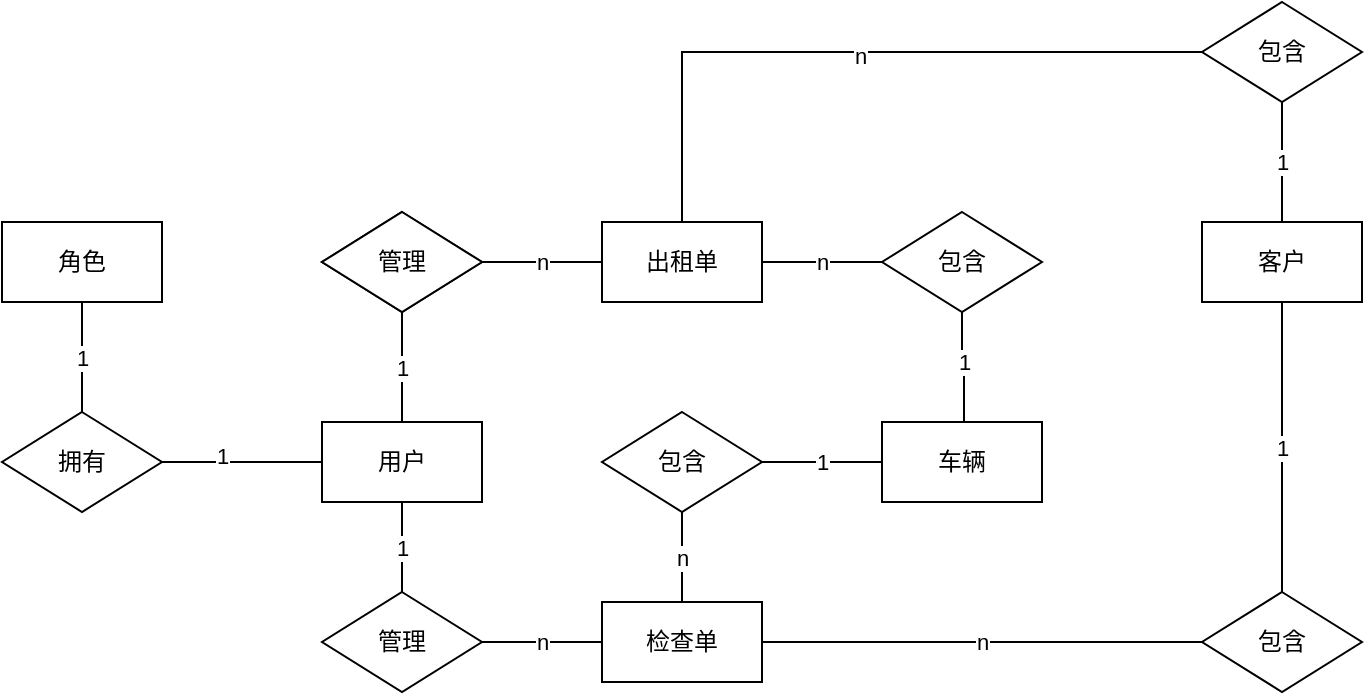 <mxfile version="21.3.5" type="github">
  <diagram name="第 1 页" id="DxxssIrjZDLDJxEp40rF">
    <mxGraphModel dx="1050" dy="587" grid="1" gridSize="10" guides="1" tooltips="1" connect="1" arrows="1" fold="1" page="1" pageScale="1" pageWidth="827" pageHeight="1169" math="0" shadow="0">
      <root>
        <mxCell id="0" />
        <mxCell id="1" parent="0" />
        <mxCell id="-xoUM2hZq546cu1logRm-8" value="n" style="edgeStyle=orthogonalEdgeStyle;rounded=0;orthogonalLoop=1;jettySize=auto;html=1;exitX=1;exitY=0.5;exitDx=0;exitDy=0;entryX=0;entryY=0.5;entryDx=0;entryDy=0;endArrow=none;endFill=0;" edge="1" parent="1" source="-xoUM2hZq546cu1logRm-1" target="-xoUM2hZq546cu1logRm-7">
          <mxGeometry relative="1" as="geometry">
            <Array as="points">
              <mxPoint x="490" y="240" />
              <mxPoint x="490" y="240" />
            </Array>
          </mxGeometry>
        </mxCell>
        <mxCell id="-xoUM2hZq546cu1logRm-27" style="edgeStyle=orthogonalEdgeStyle;rounded=0;orthogonalLoop=1;jettySize=auto;html=1;exitX=0.5;exitY=0;exitDx=0;exitDy=0;entryX=0;entryY=0.5;entryDx=0;entryDy=0;endArrow=none;endFill=0;" edge="1" parent="1" source="-xoUM2hZq546cu1logRm-1" target="-xoUM2hZq546cu1logRm-26">
          <mxGeometry relative="1" as="geometry" />
        </mxCell>
        <mxCell id="-xoUM2hZq546cu1logRm-28" value="n" style="edgeLabel;html=1;align=center;verticalAlign=middle;resizable=0;points=[];" vertex="1" connectable="0" parent="-xoUM2hZq546cu1logRm-27">
          <mxGeometry x="0.007" y="-2" relative="1" as="geometry">
            <mxPoint as="offset" />
          </mxGeometry>
        </mxCell>
        <mxCell id="-xoUM2hZq546cu1logRm-1" value="出租单" style="rounded=0;whiteSpace=wrap;html=1;" vertex="1" parent="1">
          <mxGeometry x="380" y="220" width="80" height="40" as="geometry" />
        </mxCell>
        <mxCell id="-xoUM2hZq546cu1logRm-6" value="n" style="edgeStyle=orthogonalEdgeStyle;rounded=0;orthogonalLoop=1;jettySize=auto;html=1;exitX=1;exitY=0.5;exitDx=0;exitDy=0;endArrow=none;endFill=0;" edge="1" parent="1" source="-xoUM2hZq546cu1logRm-2" target="-xoUM2hZq546cu1logRm-1">
          <mxGeometry relative="1" as="geometry">
            <Array as="points">
              <mxPoint x="370" y="240" />
              <mxPoint x="370" y="240" />
            </Array>
          </mxGeometry>
        </mxCell>
        <mxCell id="-xoUM2hZq546cu1logRm-2" value="管理" style="rhombus;whiteSpace=wrap;html=1;" vertex="1" parent="1">
          <mxGeometry x="240" y="215" width="80" height="50" as="geometry" />
        </mxCell>
        <mxCell id="-xoUM2hZq546cu1logRm-5" value="1" style="edgeStyle=orthogonalEdgeStyle;rounded=0;orthogonalLoop=1;jettySize=auto;html=1;exitX=0.5;exitY=0;exitDx=0;exitDy=0;entryX=0.5;entryY=1;entryDx=0;entryDy=0;endArrow=none;endFill=0;" edge="1" parent="1" source="-xoUM2hZq546cu1logRm-4" target="-xoUM2hZq546cu1logRm-2">
          <mxGeometry relative="1" as="geometry">
            <Array as="points">
              <mxPoint x="280" y="300" />
              <mxPoint x="280" y="300" />
            </Array>
          </mxGeometry>
        </mxCell>
        <mxCell id="-xoUM2hZq546cu1logRm-17" value="1" style="edgeStyle=orthogonalEdgeStyle;rounded=0;orthogonalLoop=1;jettySize=auto;html=1;exitX=0.5;exitY=1;exitDx=0;exitDy=0;entryX=0.5;entryY=0;entryDx=0;entryDy=0;endArrow=none;endFill=0;" edge="1" parent="1" source="-xoUM2hZq546cu1logRm-4" target="-xoUM2hZq546cu1logRm-16">
          <mxGeometry relative="1" as="geometry">
            <Array as="points">
              <mxPoint x="280" y="390" />
              <mxPoint x="280" y="390" />
            </Array>
          </mxGeometry>
        </mxCell>
        <mxCell id="-xoUM2hZq546cu1logRm-33" style="edgeStyle=orthogonalEdgeStyle;rounded=0;orthogonalLoop=1;jettySize=auto;html=1;exitX=0;exitY=0.5;exitDx=0;exitDy=0;entryX=1;entryY=0.5;entryDx=0;entryDy=0;endArrow=none;endFill=0;" edge="1" parent="1" source="-xoUM2hZq546cu1logRm-4" target="-xoUM2hZq546cu1logRm-32">
          <mxGeometry relative="1" as="geometry" />
        </mxCell>
        <mxCell id="-xoUM2hZq546cu1logRm-34" value="1" style="edgeLabel;html=1;align=center;verticalAlign=middle;resizable=0;points=[];" vertex="1" connectable="0" parent="-xoUM2hZq546cu1logRm-33">
          <mxGeometry x="0.255" y="-3" relative="1" as="geometry">
            <mxPoint as="offset" />
          </mxGeometry>
        </mxCell>
        <mxCell id="-xoUM2hZq546cu1logRm-4" value="用户" style="rounded=0;whiteSpace=wrap;html=1;" vertex="1" parent="1">
          <mxGeometry x="240" y="320" width="80" height="40" as="geometry" />
        </mxCell>
        <mxCell id="-xoUM2hZq546cu1logRm-9" value="1" style="edgeStyle=orthogonalEdgeStyle;rounded=0;orthogonalLoop=1;jettySize=auto;html=1;exitX=0.5;exitY=1;exitDx=0;exitDy=0;endArrow=none;endFill=0;" edge="1" parent="1" source="-xoUM2hZq546cu1logRm-7">
          <mxGeometry x="-0.107" relative="1" as="geometry">
            <mxPoint x="560" y="320" as="targetPoint" />
            <Array as="points">
              <mxPoint x="560" y="290" />
              <mxPoint x="561" y="290" />
            </Array>
            <mxPoint as="offset" />
          </mxGeometry>
        </mxCell>
        <mxCell id="-xoUM2hZq546cu1logRm-7" value="包含" style="rhombus;whiteSpace=wrap;html=1;" vertex="1" parent="1">
          <mxGeometry x="520" y="215" width="80" height="50" as="geometry" />
        </mxCell>
        <mxCell id="-xoUM2hZq546cu1logRm-10" value="管理" style="rhombus;whiteSpace=wrap;html=1;" vertex="1" parent="1">
          <mxGeometry x="240" y="215" width="80" height="50" as="geometry" />
        </mxCell>
        <mxCell id="-xoUM2hZq546cu1logRm-11" value="车辆" style="rounded=0;whiteSpace=wrap;html=1;" vertex="1" parent="1">
          <mxGeometry x="520" y="320" width="80" height="40" as="geometry" />
        </mxCell>
        <mxCell id="-xoUM2hZq546cu1logRm-14" value="n" style="edgeStyle=orthogonalEdgeStyle;rounded=0;orthogonalLoop=1;jettySize=auto;html=1;exitX=0.5;exitY=1;exitDx=0;exitDy=0;entryX=0.5;entryY=0;entryDx=0;entryDy=0;endArrow=none;endFill=0;" edge="1" parent="1" source="-xoUM2hZq546cu1logRm-12" target="-xoUM2hZq546cu1logRm-13">
          <mxGeometry relative="1" as="geometry">
            <Array as="points">
              <mxPoint x="420" y="380" />
              <mxPoint x="420" y="380" />
            </Array>
          </mxGeometry>
        </mxCell>
        <mxCell id="-xoUM2hZq546cu1logRm-15" value="1" style="edgeStyle=orthogonalEdgeStyle;rounded=0;orthogonalLoop=1;jettySize=auto;html=1;exitX=1;exitY=0.5;exitDx=0;exitDy=0;entryX=0;entryY=0.5;entryDx=0;entryDy=0;endArrow=none;endFill=0;" edge="1" parent="1" source="-xoUM2hZq546cu1logRm-12" target="-xoUM2hZq546cu1logRm-11">
          <mxGeometry relative="1" as="geometry">
            <Array as="points">
              <mxPoint x="490" y="340" />
              <mxPoint x="490" y="340" />
            </Array>
          </mxGeometry>
        </mxCell>
        <mxCell id="-xoUM2hZq546cu1logRm-12" value="包含" style="rhombus;whiteSpace=wrap;html=1;" vertex="1" parent="1">
          <mxGeometry x="380" y="315" width="80" height="50" as="geometry" />
        </mxCell>
        <mxCell id="-xoUM2hZq546cu1logRm-23" value="n" style="edgeStyle=orthogonalEdgeStyle;rounded=0;orthogonalLoop=1;jettySize=auto;html=1;exitX=1;exitY=0.5;exitDx=0;exitDy=0;entryX=0;entryY=0.5;entryDx=0;entryDy=0;endArrow=none;endFill=0;" edge="1" parent="1" source="-xoUM2hZq546cu1logRm-13" target="-xoUM2hZq546cu1logRm-20">
          <mxGeometry relative="1" as="geometry">
            <Array as="points">
              <mxPoint x="570" y="430" />
              <mxPoint x="570" y="430" />
            </Array>
          </mxGeometry>
        </mxCell>
        <mxCell id="-xoUM2hZq546cu1logRm-13" value="检查单" style="rounded=0;whiteSpace=wrap;html=1;" vertex="1" parent="1">
          <mxGeometry x="380" y="410" width="80" height="40" as="geometry" />
        </mxCell>
        <mxCell id="-xoUM2hZq546cu1logRm-18" value="n" style="edgeStyle=orthogonalEdgeStyle;rounded=0;orthogonalLoop=1;jettySize=auto;html=1;exitX=1;exitY=0.5;exitDx=0;exitDy=0;entryX=0;entryY=0.5;entryDx=0;entryDy=0;endArrow=none;endFill=0;" edge="1" parent="1" source="-xoUM2hZq546cu1logRm-16" target="-xoUM2hZq546cu1logRm-13">
          <mxGeometry relative="1" as="geometry" />
        </mxCell>
        <mxCell id="-xoUM2hZq546cu1logRm-16" value="管理" style="rhombus;whiteSpace=wrap;html=1;" vertex="1" parent="1">
          <mxGeometry x="240" y="405" width="80" height="50" as="geometry" />
        </mxCell>
        <mxCell id="-xoUM2hZq546cu1logRm-20" value="包含" style="rhombus;whiteSpace=wrap;html=1;" vertex="1" parent="1">
          <mxGeometry x="680" y="405" width="80" height="50" as="geometry" />
        </mxCell>
        <mxCell id="-xoUM2hZq546cu1logRm-30" value="1" style="edgeStyle=orthogonalEdgeStyle;rounded=0;orthogonalLoop=1;jettySize=auto;html=1;exitX=0.5;exitY=1;exitDx=0;exitDy=0;entryX=0.5;entryY=0;entryDx=0;entryDy=0;endArrow=none;endFill=0;" edge="1" parent="1" source="-xoUM2hZq546cu1logRm-25" target="-xoUM2hZq546cu1logRm-20">
          <mxGeometry relative="1" as="geometry">
            <Array as="points">
              <mxPoint x="720" y="330" />
              <mxPoint x="720" y="330" />
            </Array>
          </mxGeometry>
        </mxCell>
        <mxCell id="-xoUM2hZq546cu1logRm-25" value="客户" style="rounded=0;whiteSpace=wrap;html=1;" vertex="1" parent="1">
          <mxGeometry x="680" y="220" width="80" height="40" as="geometry" />
        </mxCell>
        <mxCell id="-xoUM2hZq546cu1logRm-29" value="1" style="edgeStyle=orthogonalEdgeStyle;rounded=0;orthogonalLoop=1;jettySize=auto;html=1;exitX=0.5;exitY=1;exitDx=0;exitDy=0;entryX=0.5;entryY=0;entryDx=0;entryDy=0;endArrow=none;endFill=0;" edge="1" parent="1" source="-xoUM2hZq546cu1logRm-26" target="-xoUM2hZq546cu1logRm-25">
          <mxGeometry relative="1" as="geometry">
            <Array as="points">
              <mxPoint x="720" y="200" />
              <mxPoint x="720" y="200" />
            </Array>
            <mxPoint as="offset" />
          </mxGeometry>
        </mxCell>
        <mxCell id="-xoUM2hZq546cu1logRm-26" value="包含" style="rhombus;whiteSpace=wrap;html=1;" vertex="1" parent="1">
          <mxGeometry x="680" y="110" width="80" height="50" as="geometry" />
        </mxCell>
        <mxCell id="-xoUM2hZq546cu1logRm-38" value="1" style="edgeStyle=orthogonalEdgeStyle;rounded=0;orthogonalLoop=1;jettySize=auto;html=1;exitX=0.5;exitY=0;exitDx=0;exitDy=0;entryX=0.5;entryY=1;entryDx=0;entryDy=0;endArrow=none;endFill=0;" edge="1" parent="1" source="-xoUM2hZq546cu1logRm-32" target="-xoUM2hZq546cu1logRm-37">
          <mxGeometry relative="1" as="geometry">
            <Array as="points">
              <mxPoint x="120" y="290" />
              <mxPoint x="120" y="290" />
            </Array>
          </mxGeometry>
        </mxCell>
        <mxCell id="-xoUM2hZq546cu1logRm-32" value="拥有" style="rhombus;whiteSpace=wrap;html=1;" vertex="1" parent="1">
          <mxGeometry x="80" y="315" width="80" height="50" as="geometry" />
        </mxCell>
        <mxCell id="-xoUM2hZq546cu1logRm-37" value="角色" style="rounded=0;whiteSpace=wrap;html=1;" vertex="1" parent="1">
          <mxGeometry x="80" y="220" width="80" height="40" as="geometry" />
        </mxCell>
      </root>
    </mxGraphModel>
  </diagram>
</mxfile>

